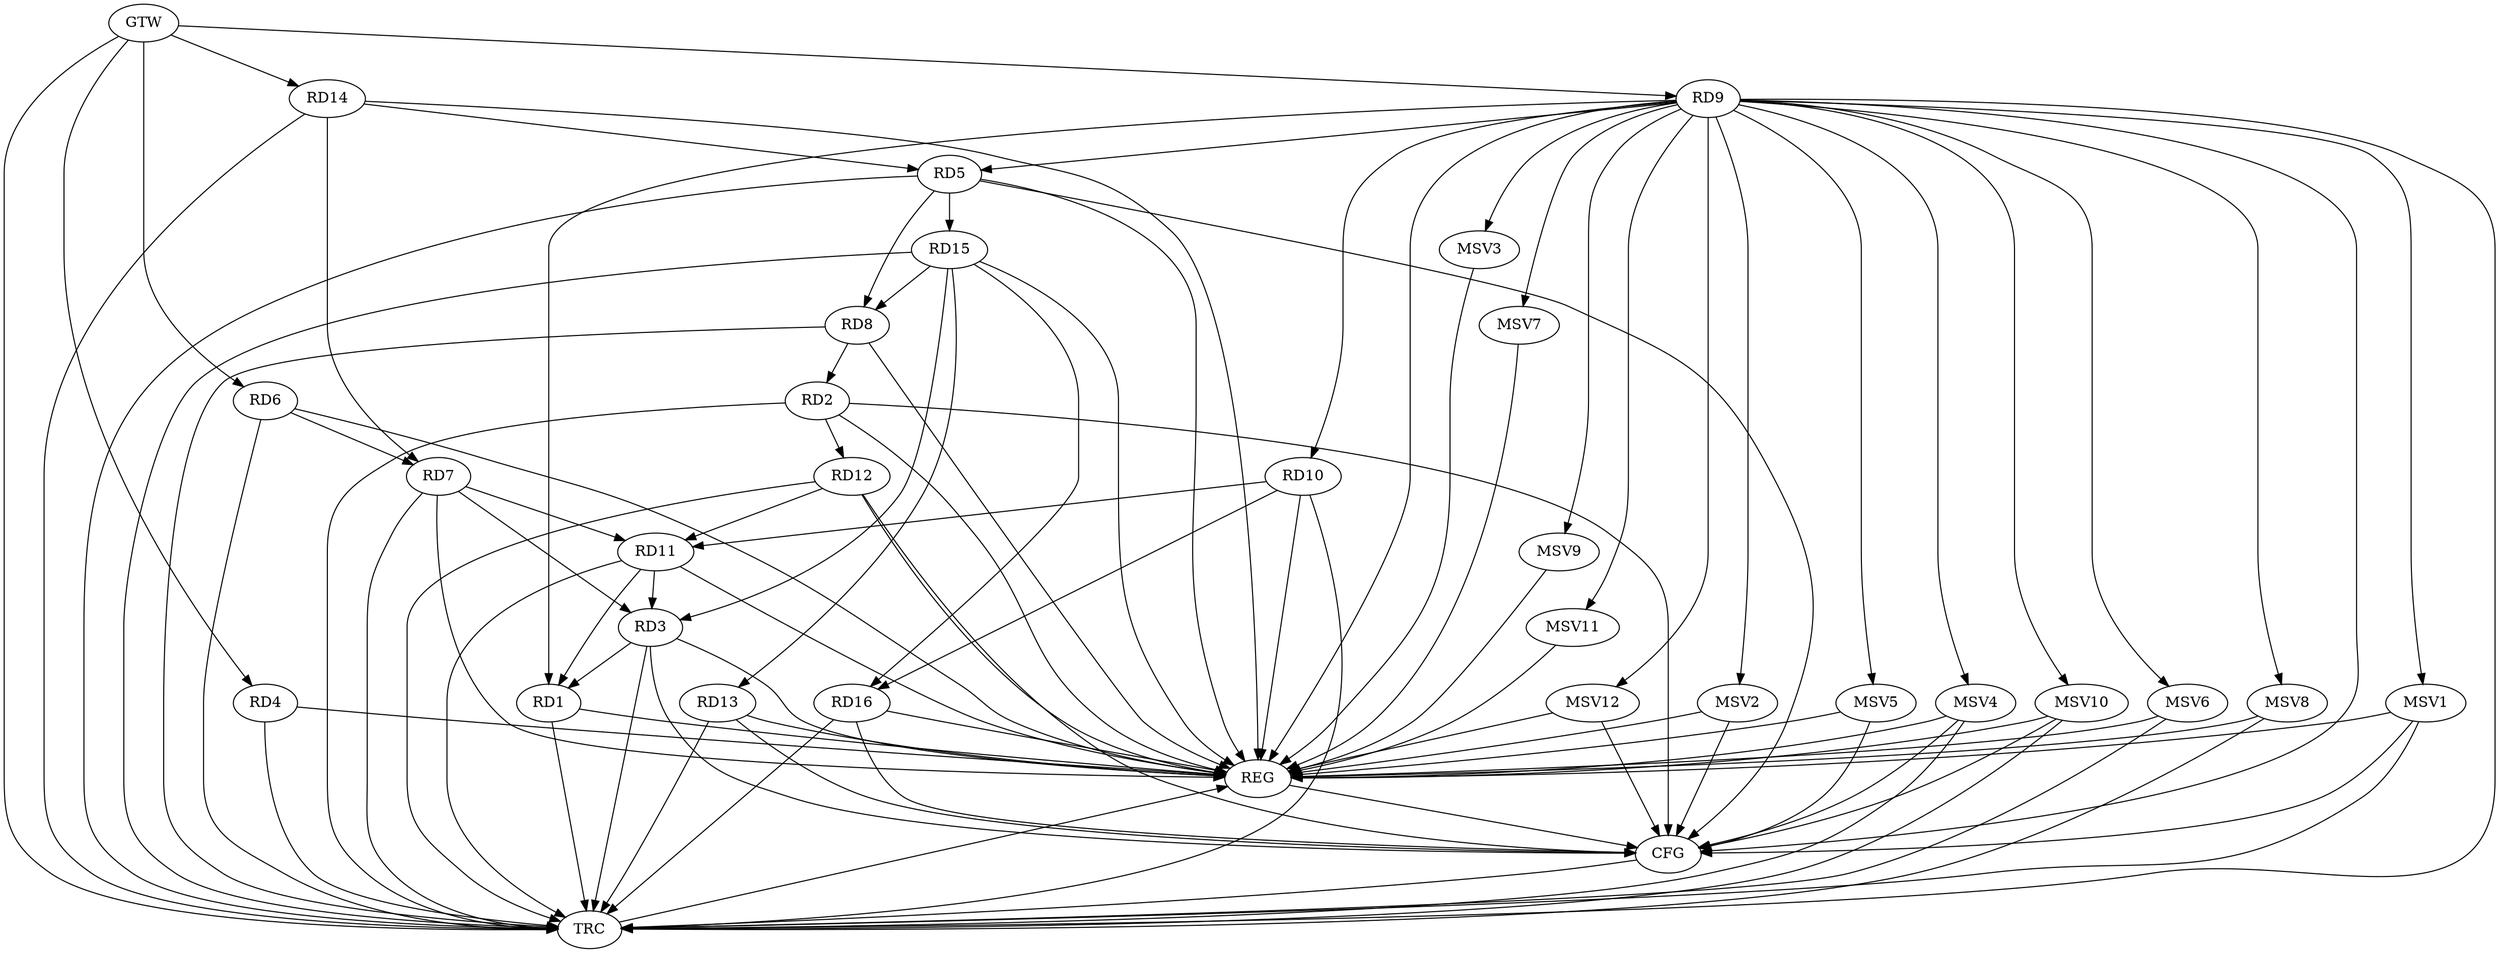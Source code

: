 strict digraph G {
  RD1 [ label="RD1" ];
  RD2 [ label="RD2" ];
  RD3 [ label="RD3" ];
  RD4 [ label="RD4" ];
  RD5 [ label="RD5" ];
  RD6 [ label="RD6" ];
  RD7 [ label="RD7" ];
  RD8 [ label="RD8" ];
  RD9 [ label="RD9" ];
  RD10 [ label="RD10" ];
  RD11 [ label="RD11" ];
  RD12 [ label="RD12" ];
  RD13 [ label="RD13" ];
  RD14 [ label="RD14" ];
  RD15 [ label="RD15" ];
  RD16 [ label="RD16" ];
  GTW [ label="GTW" ];
  REG [ label="REG" ];
  CFG [ label="CFG" ];
  TRC [ label="TRC" ];
  MSV1 [ label="MSV1" ];
  MSV2 [ label="MSV2" ];
  MSV3 [ label="MSV3" ];
  MSV4 [ label="MSV4" ];
  MSV5 [ label="MSV5" ];
  MSV6 [ label="MSV6" ];
  MSV7 [ label="MSV7" ];
  MSV8 [ label="MSV8" ];
  MSV9 [ label="MSV9" ];
  MSV10 [ label="MSV10" ];
  MSV11 [ label="MSV11" ];
  MSV12 [ label="MSV12" ];
  RD3 -> RD1;
  RD9 -> RD1;
  RD11 -> RD1;
  RD8 -> RD2;
  RD2 -> RD12;
  RD7 -> RD3;
  RD11 -> RD3;
  RD15 -> RD3;
  RD5 -> RD8;
  RD9 -> RD5;
  RD14 -> RD5;
  RD5 -> RD15;
  RD6 -> RD7;
  RD7 -> RD11;
  RD14 -> RD7;
  RD15 -> RD8;
  RD9 -> RD10;
  RD10 -> RD11;
  RD10 -> RD16;
  RD12 -> RD11;
  RD15 -> RD13;
  RD15 -> RD16;
  GTW -> RD4;
  GTW -> RD6;
  GTW -> RD9;
  GTW -> RD14;
  RD1 -> REG;
  RD2 -> REG;
  RD3 -> REG;
  RD4 -> REG;
  RD5 -> REG;
  RD6 -> REG;
  RD7 -> REG;
  RD8 -> REG;
  RD9 -> REG;
  RD10 -> REG;
  RD11 -> REG;
  RD12 -> REG;
  RD13 -> REG;
  RD14 -> REG;
  RD15 -> REG;
  RD16 -> REG;
  RD16 -> CFG;
  RD12 -> CFG;
  RD2 -> CFG;
  RD13 -> CFG;
  RD9 -> CFG;
  RD3 -> CFG;
  RD5 -> CFG;
  REG -> CFG;
  RD1 -> TRC;
  RD2 -> TRC;
  RD3 -> TRC;
  RD4 -> TRC;
  RD5 -> TRC;
  RD6 -> TRC;
  RD7 -> TRC;
  RD8 -> TRC;
  RD9 -> TRC;
  RD10 -> TRC;
  RD11 -> TRC;
  RD12 -> TRC;
  RD13 -> TRC;
  RD14 -> TRC;
  RD15 -> TRC;
  RD16 -> TRC;
  GTW -> TRC;
  CFG -> TRC;
  TRC -> REG;
  RD9 -> MSV1;
  MSV1 -> REG;
  MSV1 -> TRC;
  MSV1 -> CFG;
  RD9 -> MSV2;
  MSV2 -> REG;
  MSV2 -> CFG;
  RD9 -> MSV3;
  MSV3 -> REG;
  RD9 -> MSV4;
  MSV4 -> REG;
  MSV4 -> TRC;
  MSV4 -> CFG;
  RD9 -> MSV5;
  MSV5 -> REG;
  MSV5 -> CFG;
  RD9 -> MSV6;
  MSV6 -> REG;
  MSV6 -> TRC;
  RD9 -> MSV7;
  MSV7 -> REG;
  RD9 -> MSV8;
  MSV8 -> REG;
  MSV8 -> TRC;
  RD9 -> MSV9;
  MSV9 -> REG;
  RD9 -> MSV10;
  MSV10 -> REG;
  MSV10 -> TRC;
  MSV10 -> CFG;
  RD9 -> MSV11;
  RD9 -> MSV12;
  MSV11 -> REG;
  MSV12 -> REG;
  MSV12 -> CFG;
}
